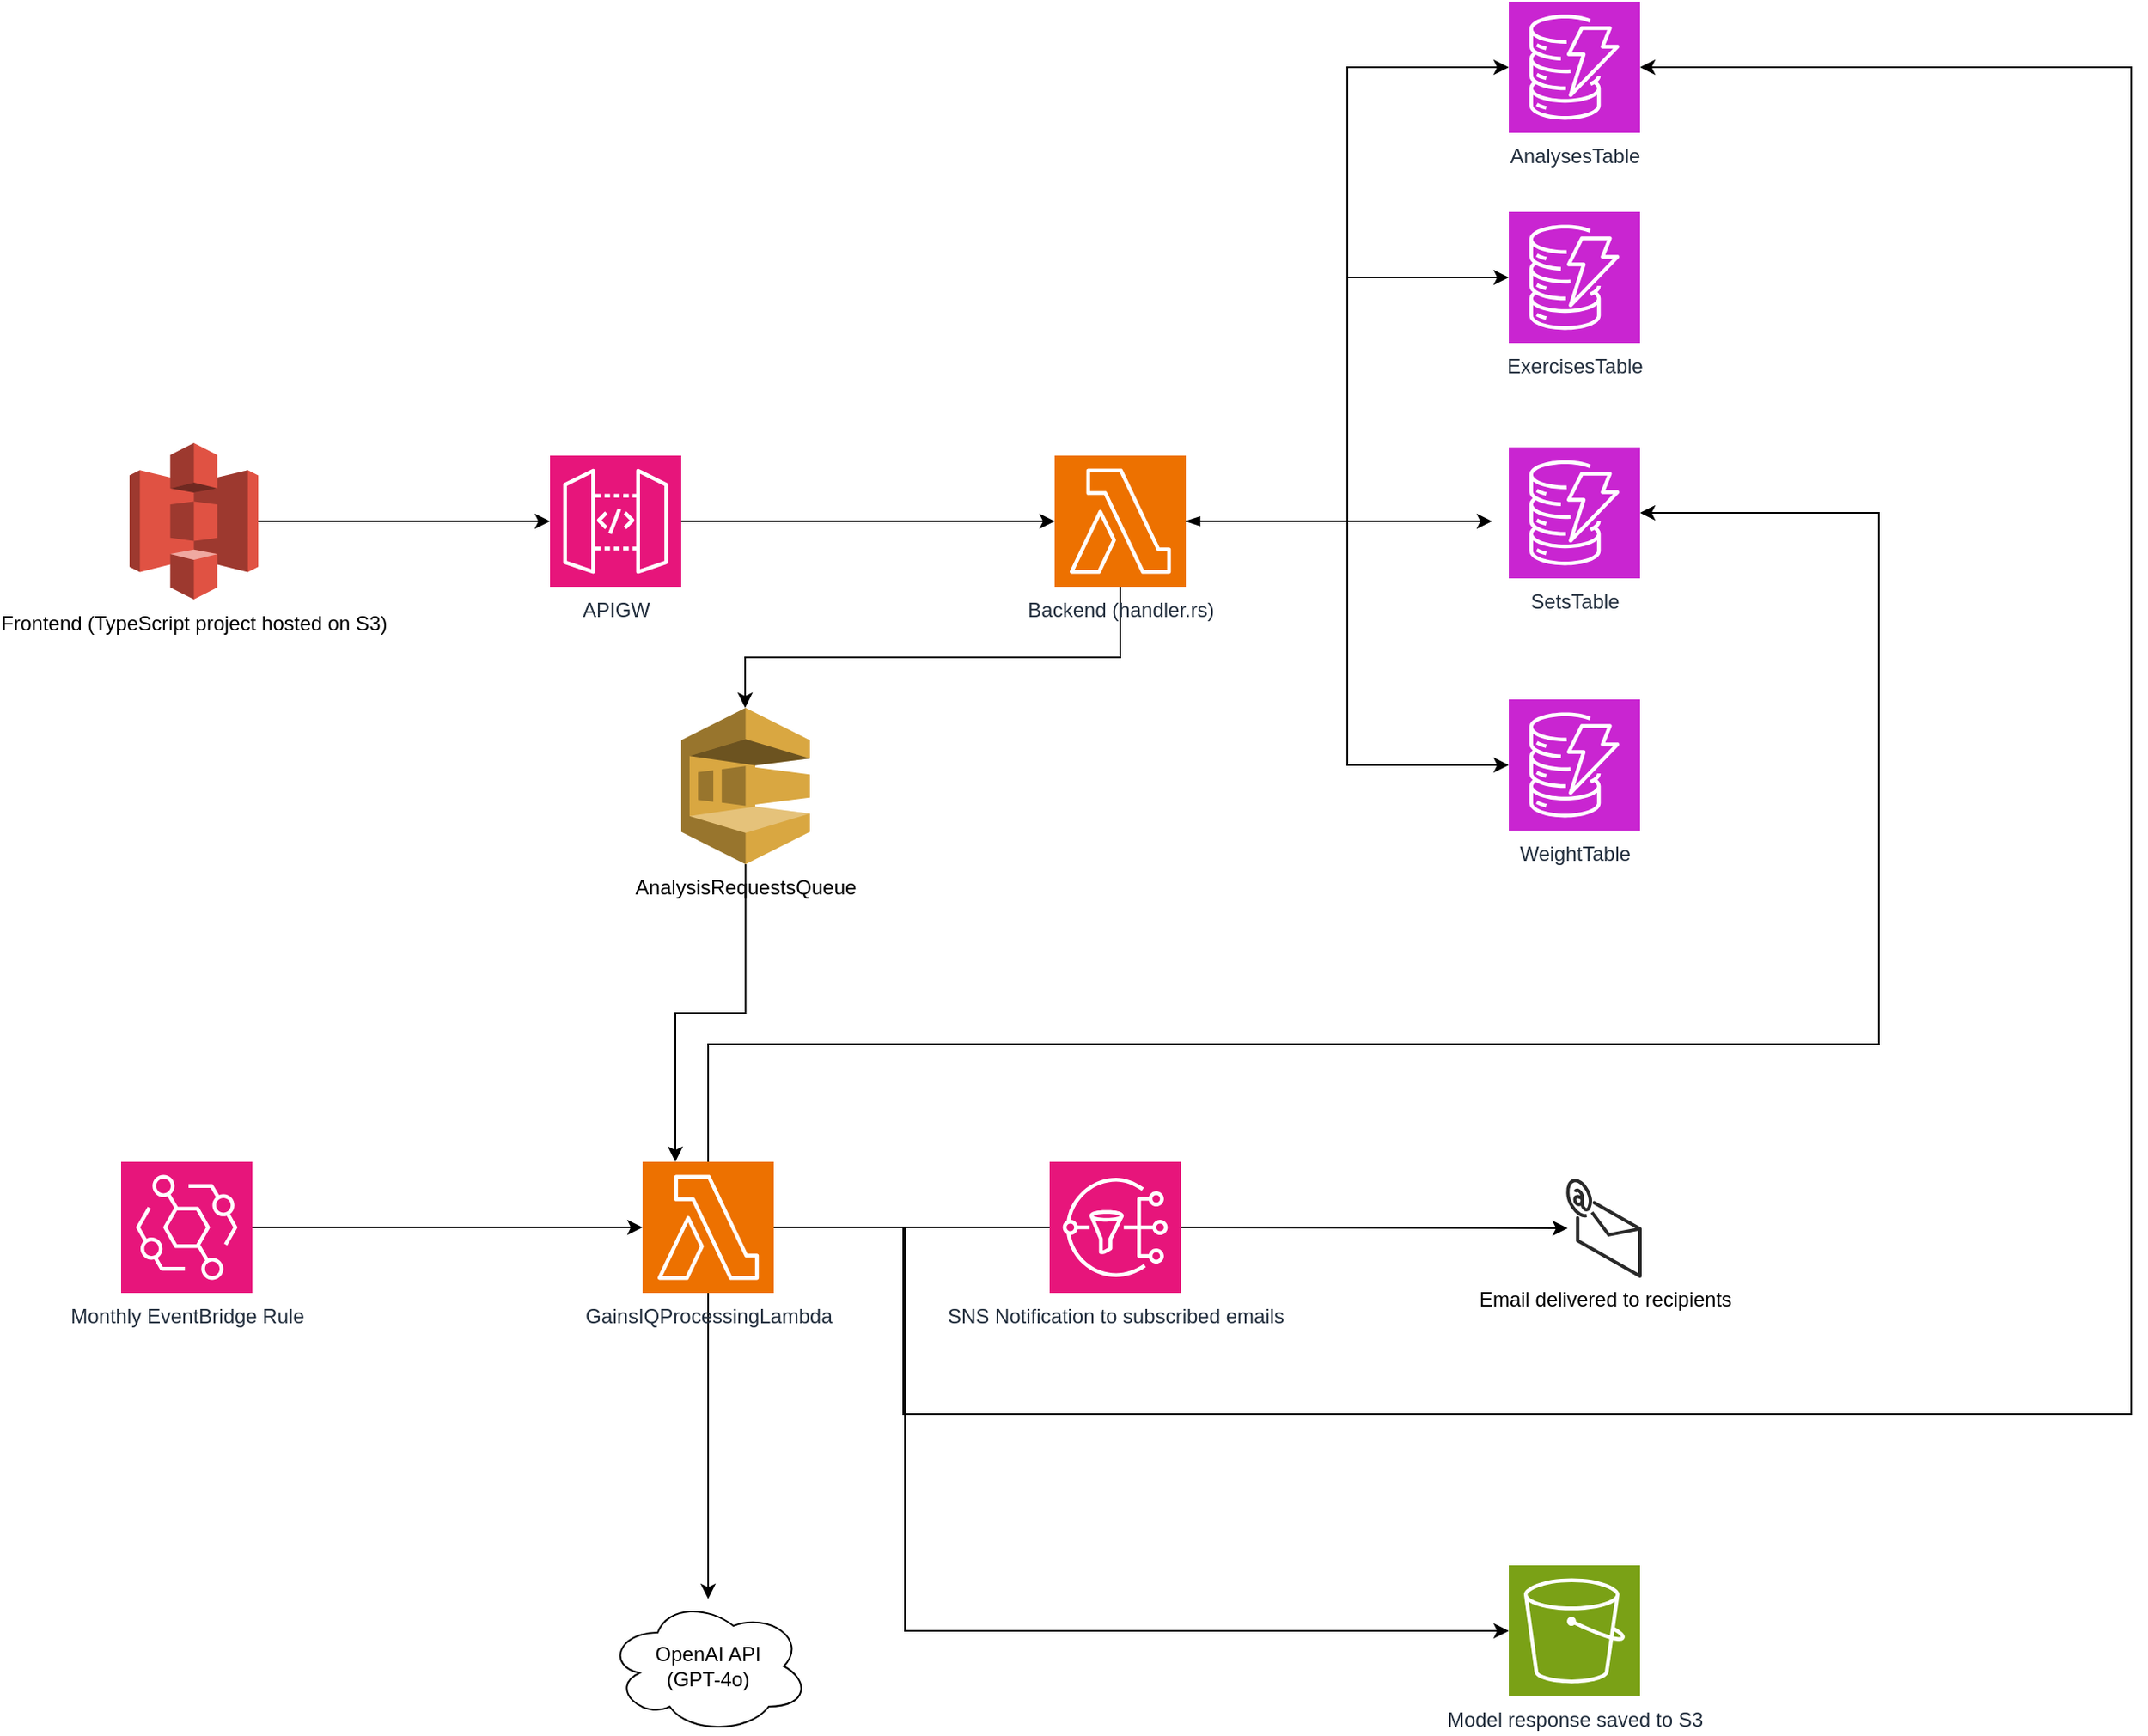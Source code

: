 <mxfile version="26.0.6">
  <diagram name="Page-1" id="QXoPpjPjjvawaE9_gzk-">
    <mxGraphModel dx="786" dy="1060" grid="1" gridSize="10" guides="1" tooltips="1" connect="1" arrows="1" fold="1" page="1" pageScale="1" pageWidth="850" pageHeight="1100" math="0" shadow="0">
      <root>
        <mxCell id="0" />
        <mxCell id="1" parent="0" />
        <mxCell id="w0JvV6dThhApG_6P3n8y-1" value="&lt;div&gt;ExercisesTable&lt;/div&gt;&lt;div&gt;&lt;br&gt;&lt;/div&gt;" style="sketch=0;points=[[0,0,0],[0.25,0,0],[0.5,0,0],[0.75,0,0],[1,0,0],[0,1,0],[0.25,1,0],[0.5,1,0],[0.75,1,0],[1,1,0],[0,0.25,0],[0,0.5,0],[0,0.75,0],[1,0.25,0],[1,0.5,0],[1,0.75,0]];outlineConnect=0;fontColor=#232F3E;fillColor=#C925D1;strokeColor=#ffffff;dashed=0;verticalLabelPosition=bottom;verticalAlign=top;align=center;html=1;fontSize=12;fontStyle=0;aspect=fixed;shape=mxgraph.aws4.resourceIcon;resIcon=mxgraph.aws4.dynamodb;" parent="1" vertex="1">
          <mxGeometry x="920" y="125" width="78" height="78" as="geometry" />
        </mxCell>
        <mxCell id="w0JvV6dThhApG_6P3n8y-2" value="&lt;div&gt;SetsTable&lt;/div&gt;&lt;div&gt;&lt;br&gt;&lt;/div&gt;" style="sketch=0;points=[[0,0,0],[0.25,0,0],[0.5,0,0],[0.75,0,0],[1,0,0],[0,1,0],[0.25,1,0],[0.5,1,0],[0.75,1,0],[1,1,0],[0,0.25,0],[0,0.5,0],[0,0.75,0],[1,0.25,0],[1,0.5,0],[1,0.75,0]];outlineConnect=0;fontColor=#232F3E;fillColor=#C925D1;strokeColor=#ffffff;dashed=0;verticalLabelPosition=bottom;verticalAlign=top;align=center;html=1;fontSize=12;fontStyle=0;aspect=fixed;shape=mxgraph.aws4.resourceIcon;resIcon=mxgraph.aws4.dynamodb;" parent="1" vertex="1">
          <mxGeometry x="920" y="265" width="78" height="78" as="geometry" />
        </mxCell>
        <mxCell id="w0JvV6dThhApG_6P3n8y-3" value="&lt;div&gt;WeightTable&lt;/div&gt;&lt;div&gt;&lt;br&gt;&lt;/div&gt;" style="sketch=0;points=[[0,0,0],[0.25,0,0],[0.5,0,0],[0.75,0,0],[1,0,0],[0,1,0],[0.25,1,0],[0.5,1,0],[0.75,1,0],[1,1,0],[0,0.25,0],[0,0.5,0],[0,0.75,0],[1,0.25,0],[1,0.5,0],[1,0.75,0]];outlineConnect=0;fontColor=#232F3E;fillColor=#C925D1;strokeColor=#ffffff;dashed=0;verticalLabelPosition=bottom;verticalAlign=top;align=center;html=1;fontSize=12;fontStyle=0;aspect=fixed;shape=mxgraph.aws4.resourceIcon;resIcon=mxgraph.aws4.dynamodb;" parent="1" vertex="1">
          <mxGeometry x="920" y="415" width="78" height="78" as="geometry" />
        </mxCell>
        <mxCell id="w0JvV6dThhApG_6P3n8y-4" value="&lt;div&gt;APIGW&lt;/div&gt;&lt;div&gt;&lt;br&gt;&lt;/div&gt;" style="sketch=0;points=[[0,0,0],[0.25,0,0],[0.5,0,0],[0.75,0,0],[1,0,0],[0,1,0],[0.25,1,0],[0.5,1,0],[0.75,1,0],[1,1,0],[0,0.25,0],[0,0.5,0],[0,0.75,0],[1,0.25,0],[1,0.5,0],[1,0.75,0]];outlineConnect=0;fontColor=#232F3E;fillColor=#E7157B;strokeColor=#ffffff;dashed=0;verticalLabelPosition=bottom;verticalAlign=top;align=center;html=1;fontSize=12;fontStyle=0;aspect=fixed;shape=mxgraph.aws4.resourceIcon;resIcon=mxgraph.aws4.api_gateway;" parent="1" vertex="1">
          <mxGeometry x="350" y="270" width="78" height="78" as="geometry" />
        </mxCell>
        <mxCell id="w0JvV6dThhApG_6P3n8y-8" style="edgeStyle=orthogonalEdgeStyle;rounded=0;orthogonalLoop=1;jettySize=auto;html=1;" parent="1" source="w0JvV6dThhApG_6P3n8y-5" target="w0JvV6dThhApG_6P3n8y-4" edge="1">
          <mxGeometry relative="1" as="geometry" />
        </mxCell>
        <mxCell id="w0JvV6dThhApG_6P3n8y-5" value="&lt;div&gt;Frontend (TypeScript project hosted on S3)&lt;/div&gt;&lt;div&gt;&lt;br&gt;&lt;/div&gt;" style="outlineConnect=0;dashed=0;verticalLabelPosition=bottom;verticalAlign=top;align=center;html=1;shape=mxgraph.aws3.s3;fillColor=#E05243;gradientColor=none;" parent="1" vertex="1">
          <mxGeometry x="100" y="262.5" width="76.5" height="93" as="geometry" />
        </mxCell>
        <mxCell id="w0JvV6dThhApG_6P3n8y-12" style="edgeStyle=orthogonalEdgeStyle;rounded=0;orthogonalLoop=1;jettySize=auto;html=1;exitX=1;exitY=0.5;exitDx=0;exitDy=0;exitPerimeter=0;" parent="1" source="w0JvV6dThhApG_6P3n8y-6" edge="1">
          <mxGeometry relative="1" as="geometry">
            <mxPoint x="910" y="309" as="targetPoint" />
          </mxGeometry>
        </mxCell>
        <mxCell id="AosE4cpmjcuoPG_NN9lL-5" style="edgeStyle=orthogonalEdgeStyle;rounded=0;orthogonalLoop=1;jettySize=auto;html=1;entryX=0;entryY=0.5;entryDx=0;entryDy=0;entryPerimeter=0;" parent="1" source="w0JvV6dThhApG_6P3n8y-6" target="AosE4cpmjcuoPG_NN9lL-1" edge="1">
          <mxGeometry relative="1" as="geometry">
            <mxPoint x="830.0" y="309" as="targetPoint" />
          </mxGeometry>
        </mxCell>
        <mxCell id="9F19OxGl6-Je_2JuqSU2-2" style="edgeStyle=orthogonalEdgeStyle;rounded=0;orthogonalLoop=1;jettySize=auto;html=1;" edge="1" parent="1" source="w0JvV6dThhApG_6P3n8y-6" target="9F19OxGl6-Je_2JuqSU2-1">
          <mxGeometry relative="1" as="geometry">
            <mxPoint x="450" y="390" as="targetPoint" />
            <Array as="points">
              <mxPoint x="689" y="390" />
              <mxPoint x="466" y="390" />
            </Array>
          </mxGeometry>
        </mxCell>
        <mxCell id="w0JvV6dThhApG_6P3n8y-6" value="Backend (handler.rs)" style="sketch=0;points=[[0,0,0],[0.25,0,0],[0.5,0,0],[0.75,0,0],[1,0,0],[0,1,0],[0.25,1,0],[0.5,1,0],[0.75,1,0],[1,1,0],[0,0.25,0],[0,0.5,0],[0,0.75,0],[1,0.25,0],[1,0.5,0],[1,0.75,0]];outlineConnect=0;fontColor=#232F3E;fillColor=#ED7100;strokeColor=#ffffff;dashed=0;verticalLabelPosition=bottom;verticalAlign=top;align=center;html=1;fontSize=12;fontStyle=0;aspect=fixed;shape=mxgraph.aws4.resourceIcon;resIcon=mxgraph.aws4.lambda;" parent="1" vertex="1">
          <mxGeometry x="650" y="270" width="78" height="78" as="geometry" />
        </mxCell>
        <mxCell id="w0JvV6dThhApG_6P3n8y-18" style="edgeStyle=orthogonalEdgeStyle;rounded=0;orthogonalLoop=1;jettySize=auto;html=1;" parent="1" source="w0JvV6dThhApG_6P3n8y-7" target="w0JvV6dThhApG_6P3n8y-20" edge="1">
          <mxGeometry relative="1" as="geometry">
            <mxPoint x="785" y="729" as="targetPoint" />
          </mxGeometry>
        </mxCell>
        <mxCell id="w0JvV6dThhApG_6P3n8y-28" style="edgeStyle=orthogonalEdgeStyle;rounded=0;orthogonalLoop=1;jettySize=auto;html=1;" parent="1" source="w0JvV6dThhApG_6P3n8y-7" target="w0JvV6dThhApG_6P3n8y-27" edge="1">
          <mxGeometry relative="1" as="geometry" />
        </mxCell>
        <mxCell id="w0JvV6dThhApG_6P3n8y-31" style="edgeStyle=orthogonalEdgeStyle;rounded=0;orthogonalLoop=1;jettySize=auto;html=1;" parent="1" source="w0JvV6dThhApG_6P3n8y-7" target="w0JvV6dThhApG_6P3n8y-2" edge="1">
          <mxGeometry relative="1" as="geometry">
            <mxPoint x="1140" y="300" as="targetPoint" />
            <Array as="points">
              <mxPoint x="444" y="620" />
              <mxPoint x="1140" y="620" />
              <mxPoint x="1140" y="304" />
            </Array>
          </mxGeometry>
        </mxCell>
        <mxCell id="w0JvV6dThhApG_6P3n8y-32" style="edgeStyle=orthogonalEdgeStyle;rounded=0;orthogonalLoop=1;jettySize=auto;html=1;" parent="1" source="w0JvV6dThhApG_6P3n8y-7" target="w0JvV6dThhApG_6P3n8y-29" edge="1">
          <mxGeometry relative="1" as="geometry">
            <mxPoint x="560" y="1010" as="targetPoint" />
            <Array as="points">
              <mxPoint x="561" y="729" />
              <mxPoint x="561" y="969" />
            </Array>
          </mxGeometry>
        </mxCell>
        <mxCell id="AosE4cpmjcuoPG_NN9lL-8" style="edgeStyle=orthogonalEdgeStyle;rounded=0;orthogonalLoop=1;jettySize=auto;html=1;entryX=1;entryY=0.5;entryDx=0;entryDy=0;entryPerimeter=0;" parent="1" source="w0JvV6dThhApG_6P3n8y-7" target="AosE4cpmjcuoPG_NN9lL-1" edge="1">
          <mxGeometry relative="1" as="geometry">
            <mxPoint x="1290" y="30" as="targetPoint" />
            <Array as="points">
              <mxPoint x="560" y="729" />
              <mxPoint x="560" y="840" />
              <mxPoint x="1290" y="840" />
              <mxPoint x="1290" y="39" />
            </Array>
          </mxGeometry>
        </mxCell>
        <mxCell id="w0JvV6dThhApG_6P3n8y-7" value="GainsIQProcessingLambda" style="sketch=0;points=[[0,0,0],[0.25,0,0],[0.5,0,0],[0.75,0,0],[1,0,0],[0,1,0],[0.25,1,0],[0.5,1,0],[0.75,1,0],[1,1,0],[0,0.25,0],[0,0.5,0],[0,0.75,0],[1,0.25,0],[1,0.5,0],[1,0.75,0]];outlineConnect=0;fontColor=#232F3E;fillColor=#ED7100;strokeColor=#ffffff;dashed=0;verticalLabelPosition=bottom;verticalAlign=top;align=center;html=1;fontSize=12;fontStyle=0;aspect=fixed;shape=mxgraph.aws4.resourceIcon;resIcon=mxgraph.aws4.lambda;" parent="1" vertex="1">
          <mxGeometry x="405" y="690" width="78" height="78" as="geometry" />
        </mxCell>
        <mxCell id="w0JvV6dThhApG_6P3n8y-9" style="edgeStyle=orthogonalEdgeStyle;rounded=0;orthogonalLoop=1;jettySize=auto;html=1;entryX=0;entryY=0.5;entryDx=0;entryDy=0;entryPerimeter=0;" parent="1" source="w0JvV6dThhApG_6P3n8y-4" target="w0JvV6dThhApG_6P3n8y-6" edge="1">
          <mxGeometry relative="1" as="geometry" />
        </mxCell>
        <mxCell id="w0JvV6dThhApG_6P3n8y-13" style="edgeStyle=orthogonalEdgeStyle;rounded=0;orthogonalLoop=1;jettySize=auto;html=1;entryX=0;entryY=0.5;entryDx=0;entryDy=0;entryPerimeter=0;" parent="1" source="w0JvV6dThhApG_6P3n8y-6" target="w0JvV6dThhApG_6P3n8y-1" edge="1">
          <mxGeometry relative="1" as="geometry" />
        </mxCell>
        <mxCell id="w0JvV6dThhApG_6P3n8y-14" style="edgeStyle=orthogonalEdgeStyle;rounded=0;orthogonalLoop=1;jettySize=auto;html=1;entryX=0;entryY=0.5;entryDx=0;entryDy=0;entryPerimeter=0;strokeColor=default;startArrow=blockThin;startFill=1;" parent="1" source="w0JvV6dThhApG_6P3n8y-6" target="w0JvV6dThhApG_6P3n8y-3" edge="1">
          <mxGeometry relative="1" as="geometry" />
        </mxCell>
        <mxCell id="w0JvV6dThhApG_6P3n8y-15" value="Monthly EventBridge Rule" style="sketch=0;points=[[0,0,0],[0.25,0,0],[0.5,0,0],[0.75,0,0],[1,0,0],[0,1,0],[0.25,1,0],[0.5,1,0],[0.75,1,0],[1,1,0],[0,0.25,0],[0,0.5,0],[0,0.75,0],[1,0.25,0],[1,0.5,0],[1,0.75,0]];outlineConnect=0;fontColor=#232F3E;fillColor=#E7157B;strokeColor=#ffffff;dashed=0;verticalLabelPosition=bottom;verticalAlign=top;align=center;html=1;fontSize=12;fontStyle=0;aspect=fixed;shape=mxgraph.aws4.resourceIcon;resIcon=mxgraph.aws4.eventbridge;" parent="1" vertex="1">
          <mxGeometry x="95" y="690" width="78" height="78" as="geometry" />
        </mxCell>
        <mxCell id="w0JvV6dThhApG_6P3n8y-16" style="edgeStyle=orthogonalEdgeStyle;rounded=0;orthogonalLoop=1;jettySize=auto;html=1;entryX=0;entryY=0.5;entryDx=0;entryDy=0;entryPerimeter=0;" parent="1" source="w0JvV6dThhApG_6P3n8y-15" target="w0JvV6dThhApG_6P3n8y-7" edge="1">
          <mxGeometry relative="1" as="geometry" />
        </mxCell>
        <mxCell id="w0JvV6dThhApG_6P3n8y-19" value="SNS Notification to subscribed emails" style="sketch=0;points=[[0,0,0],[0.25,0,0],[0.5,0,0],[0.75,0,0],[1,0,0],[0,1,0],[0.25,1,0],[0.5,1,0],[0.75,1,0],[1,1,0],[0,0.25,0],[0,0.5,0],[0,0.75,0],[1,0.25,0],[1,0.5,0],[1,0.75,0]];outlineConnect=0;fontColor=#232F3E;fillColor=#E7157B;strokeColor=#ffffff;dashed=0;verticalLabelPosition=bottom;verticalAlign=top;align=center;html=1;fontSize=12;fontStyle=0;aspect=fixed;shape=mxgraph.aws4.resourceIcon;resIcon=mxgraph.aws4.sns;" parent="1" vertex="1">
          <mxGeometry x="647" y="690" width="78" height="78" as="geometry" />
        </mxCell>
        <mxCell id="w0JvV6dThhApG_6P3n8y-20" value="&lt;div&gt;Email delivered to recipients&lt;br&gt;&lt;/div&gt;&lt;div&gt;&lt;br&gt;&lt;/div&gt;" style="verticalLabelPosition=bottom;html=1;verticalAlign=top;strokeWidth=1;align=center;outlineConnect=0;dashed=0;outlineConnect=0;shape=mxgraph.aws3d.email;aspect=fixed;strokeColor=#292929;" parent="1" vertex="1">
          <mxGeometry x="955" y="701" width="43" height="57.0" as="geometry" />
        </mxCell>
        <mxCell id="w0JvV6dThhApG_6P3n8y-27" value="&lt;div&gt;OpenAI API&lt;/div&gt;&lt;div&gt;(GPT-4o)&lt;br&gt;&lt;/div&gt;" style="ellipse;shape=cloud;whiteSpace=wrap;html=1;" parent="1" vertex="1">
          <mxGeometry x="384" y="950" width="120" height="80" as="geometry" />
        </mxCell>
        <mxCell id="w0JvV6dThhApG_6P3n8y-29" value="Model response saved to S3" style="sketch=0;points=[[0,0,0],[0.25,0,0],[0.5,0,0],[0.75,0,0],[1,0,0],[0,1,0],[0.25,1,0],[0.5,1,0],[0.75,1,0],[1,1,0],[0,0.25,0],[0,0.5,0],[0,0.75,0],[1,0.25,0],[1,0.5,0],[1,0.75,0]];outlineConnect=0;fontColor=#232F3E;fillColor=#7AA116;strokeColor=#ffffff;dashed=0;verticalLabelPosition=bottom;verticalAlign=top;align=center;html=1;fontSize=12;fontStyle=0;aspect=fixed;shape=mxgraph.aws4.resourceIcon;resIcon=mxgraph.aws4.s3;" parent="1" vertex="1">
          <mxGeometry x="920" y="930" width="78" height="78" as="geometry" />
        </mxCell>
        <mxCell id="AosE4cpmjcuoPG_NN9lL-1" value="&lt;div&gt;AnalysesTable&lt;/div&gt;&lt;div&gt;&lt;br&gt;&lt;/div&gt;" style="sketch=0;points=[[0,0,0],[0.25,0,0],[0.5,0,0],[0.75,0,0],[1,0,0],[0,1,0],[0.25,1,0],[0.5,1,0],[0.75,1,0],[1,1,0],[0,0.25,0],[0,0.5,0],[0,0.75,0],[1,0.25,0],[1,0.5,0],[1,0.75,0]];outlineConnect=0;fontColor=#232F3E;fillColor=#C925D1;strokeColor=#ffffff;dashed=0;verticalLabelPosition=bottom;verticalAlign=top;align=center;html=1;fontSize=12;fontStyle=0;aspect=fixed;shape=mxgraph.aws4.resourceIcon;resIcon=mxgraph.aws4.dynamodb;" parent="1" vertex="1">
          <mxGeometry x="920" width="78" height="78" as="geometry" />
        </mxCell>
        <mxCell id="9F19OxGl6-Je_2JuqSU2-1" value="AnalysisRequestsQueue" style="outlineConnect=0;dashed=0;verticalLabelPosition=bottom;verticalAlign=top;align=center;html=1;shape=mxgraph.aws3.sqs;fillColor=#D9A741;gradientColor=none;" vertex="1" parent="1">
          <mxGeometry x="428" y="420" width="76.5" height="93" as="geometry" />
        </mxCell>
        <mxCell id="9F19OxGl6-Je_2JuqSU2-4" style="edgeStyle=orthogonalEdgeStyle;rounded=0;orthogonalLoop=1;jettySize=auto;html=1;entryX=0.25;entryY=0;entryDx=0;entryDy=0;entryPerimeter=0;" edge="1" parent="1" source="9F19OxGl6-Je_2JuqSU2-1" target="w0JvV6dThhApG_6P3n8y-7">
          <mxGeometry relative="1" as="geometry" />
        </mxCell>
      </root>
    </mxGraphModel>
  </diagram>
</mxfile>
